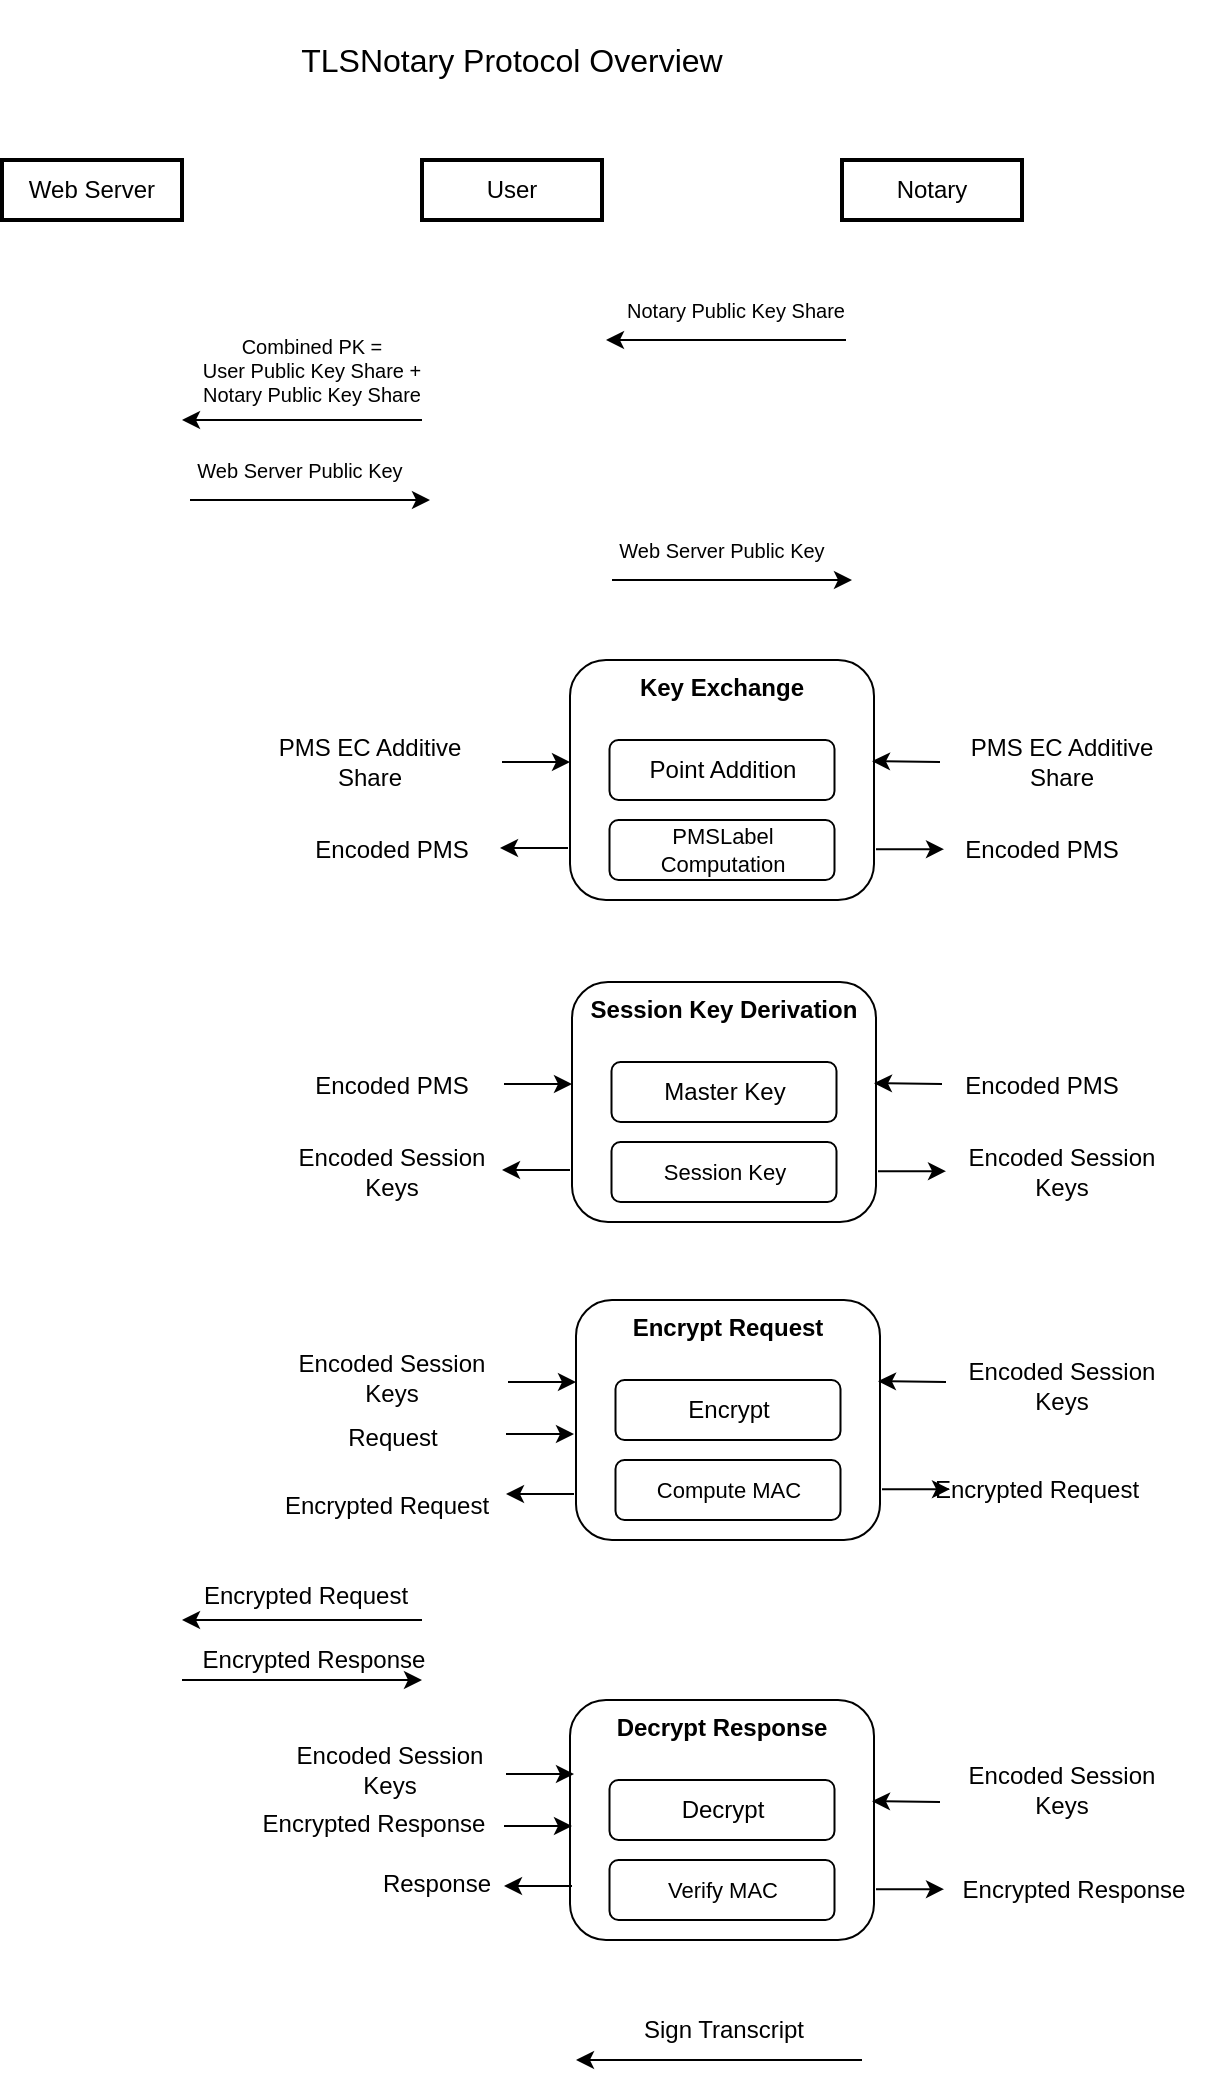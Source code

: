 <mxfile version="21.1.0">
  <diagram name="Page-1" id="eszlM19UStC2sOhDblEI">
    <mxGraphModel dx="1759" dy="928" grid="1" gridSize="10" guides="1" tooltips="1" connect="1" arrows="1" fold="1" page="1" pageScale="1" pageWidth="850" pageHeight="1100" math="0" shadow="0">
      <root>
        <mxCell id="0" />
        <mxCell id="1" parent="0" />
        <mxCell id="yljYMQVLApDA5sVLynB2-1" value="TLSNotary Protocol Overview" style="text;html=1;strokeColor=none;fillColor=none;align=center;verticalAlign=middle;whiteSpace=wrap;rounded=0;fontSize=16;" vertex="1" parent="1">
          <mxGeometry x="260" y="30" width="330" height="60" as="geometry" />
        </mxCell>
        <mxCell id="yljYMQVLApDA5sVLynB2-3" value="Web Server" style="text;html=1;strokeColor=default;fillColor=none;align=center;verticalAlign=middle;whiteSpace=wrap;rounded=0;strokeWidth=2;" vertex="1" parent="1">
          <mxGeometry x="170" y="110" width="90" height="30" as="geometry" />
        </mxCell>
        <mxCell id="yljYMQVLApDA5sVLynB2-4" value="User" style="text;html=1;strokeColor=default;fillColor=none;align=center;verticalAlign=middle;whiteSpace=wrap;rounded=0;strokeWidth=2;" vertex="1" parent="1">
          <mxGeometry x="380" y="110" width="90" height="30" as="geometry" />
        </mxCell>
        <mxCell id="yljYMQVLApDA5sVLynB2-5" value="Notary" style="text;html=1;strokeColor=default;fillColor=none;align=center;verticalAlign=middle;whiteSpace=wrap;rounded=0;strokeWidth=2;" vertex="1" parent="1">
          <mxGeometry x="590" y="110" width="90" height="30" as="geometry" />
        </mxCell>
        <mxCell id="yljYMQVLApDA5sVLynB2-8" value="" style="group" vertex="1" connectable="0" parent="1">
          <mxGeometry x="472" y="170" width="130" height="30" as="geometry" />
        </mxCell>
        <mxCell id="yljYMQVLApDA5sVLynB2-6" value="" style="endArrow=classic;html=1;rounded=0;" edge="1" parent="yljYMQVLApDA5sVLynB2-8">
          <mxGeometry width="50" height="50" relative="1" as="geometry">
            <mxPoint x="120" y="30" as="sourcePoint" />
            <mxPoint y="30" as="targetPoint" />
          </mxGeometry>
        </mxCell>
        <mxCell id="yljYMQVLApDA5sVLynB2-7" value="&lt;font style=&quot;font-size: 10px;&quot;&gt;Notary Public Key Share&lt;br&gt;&lt;/font&gt;" style="text;html=1;strokeColor=none;fillColor=none;align=center;verticalAlign=middle;whiteSpace=wrap;rounded=0;" vertex="1" parent="yljYMQVLApDA5sVLynB2-8">
          <mxGeometry width="130" height="30" as="geometry" />
        </mxCell>
        <mxCell id="yljYMQVLApDA5sVLynB2-11" value="" style="endArrow=classic;html=1;rounded=0;" edge="1" parent="1">
          <mxGeometry width="50" height="50" relative="1" as="geometry">
            <mxPoint x="380" y="240" as="sourcePoint" />
            <mxPoint x="260" y="240" as="targetPoint" />
          </mxGeometry>
        </mxCell>
        <mxCell id="yljYMQVLApDA5sVLynB2-12" value="&lt;div style=&quot;font-size: 10px;&quot;&gt;&lt;font style=&quot;font-size: 10px;&quot;&gt;Combined PK =&lt;/font&gt;&lt;/div&gt;&lt;div style=&quot;font-size: 10px;&quot;&gt;&lt;font style=&quot;font-size: 10px;&quot;&gt;User Public Key Share +&lt;/font&gt;&lt;/div&gt;&lt;div style=&quot;font-size: 10px;&quot;&gt;&lt;font style=&quot;font-size: 10px;&quot;&gt;Notary Public Key Share&lt;font style=&quot;font-size: 10px;&quot;&gt;&lt;br&gt;&lt;/font&gt;&lt;/font&gt;&lt;/div&gt;" style="text;html=1;strokeColor=none;fillColor=none;align=center;verticalAlign=middle;whiteSpace=wrap;rounded=0;" vertex="1" parent="1">
          <mxGeometry x="260" y="200" width="130" height="30" as="geometry" />
        </mxCell>
        <mxCell id="yljYMQVLApDA5sVLynB2-13" value="" style="endArrow=classic;html=1;rounded=0;" edge="1" parent="1">
          <mxGeometry width="50" height="50" relative="1" as="geometry">
            <mxPoint x="264" y="280" as="sourcePoint" />
            <mxPoint x="384" y="280" as="targetPoint" />
          </mxGeometry>
        </mxCell>
        <mxCell id="yljYMQVLApDA5sVLynB2-14" value="Web Server Public Key" style="text;html=1;strokeColor=none;fillColor=none;align=center;verticalAlign=middle;whiteSpace=wrap;rounded=0;fontSize=10;" vertex="1" parent="1">
          <mxGeometry x="264" y="250" width="110" height="30" as="geometry" />
        </mxCell>
        <mxCell id="yljYMQVLApDA5sVLynB2-15" value="" style="endArrow=classic;html=1;rounded=0;" edge="1" parent="1">
          <mxGeometry width="50" height="50" relative="1" as="geometry">
            <mxPoint x="475" y="320" as="sourcePoint" />
            <mxPoint x="595" y="320" as="targetPoint" />
          </mxGeometry>
        </mxCell>
        <mxCell id="yljYMQVLApDA5sVLynB2-16" value="Web Server Public Key" style="text;html=1;strokeColor=none;fillColor=none;align=center;verticalAlign=middle;whiteSpace=wrap;rounded=0;fontSize=10;" vertex="1" parent="1">
          <mxGeometry x="475" y="290" width="110" height="30" as="geometry" />
        </mxCell>
        <mxCell id="yljYMQVLApDA5sVLynB2-17" value="&lt;b&gt;Key Exchange&lt;/b&gt;" style="rounded=1;whiteSpace=wrap;html=1;verticalAlign=top;" vertex="1" parent="1">
          <mxGeometry x="454" y="360" width="152" height="120" as="geometry" />
        </mxCell>
        <mxCell id="yljYMQVLApDA5sVLynB2-18" value="Point Addition" style="rounded=1;whiteSpace=wrap;html=1;" vertex="1" parent="1">
          <mxGeometry x="473.75" y="400" width="112.5" height="30" as="geometry" />
        </mxCell>
        <mxCell id="yljYMQVLApDA5sVLynB2-20" value="" style="endArrow=classic;html=1;rounded=0;" edge="1" parent="1">
          <mxGeometry width="50" height="50" relative="1" as="geometry">
            <mxPoint x="420" y="411" as="sourcePoint" />
            <mxPoint x="454" y="411" as="targetPoint" />
          </mxGeometry>
        </mxCell>
        <mxCell id="yljYMQVLApDA5sVLynB2-21" value="" style="endArrow=classic;html=1;rounded=0;" edge="1" parent="1">
          <mxGeometry width="50" height="50" relative="1" as="geometry">
            <mxPoint x="453" y="454" as="sourcePoint" />
            <mxPoint x="419" y="454" as="targetPoint" />
          </mxGeometry>
        </mxCell>
        <mxCell id="yljYMQVLApDA5sVLynB2-22" value="&lt;div style=&quot;font-size: 11px;&quot;&gt;PMSLabel&lt;/div&gt;&lt;div style=&quot;font-size: 11px;&quot;&gt;Computation&lt;br style=&quot;font-size: 11px;&quot;&gt;&lt;/div&gt;" style="rounded=1;whiteSpace=wrap;html=1;fontSize=11;" vertex="1" parent="1">
          <mxGeometry x="473.75" y="440" width="112.5" height="30" as="geometry" />
        </mxCell>
        <mxCell id="yljYMQVLApDA5sVLynB2-23" value="" style="endArrow=classic;html=1;rounded=0;" edge="1" parent="1">
          <mxGeometry width="50" height="50" relative="1" as="geometry">
            <mxPoint x="639" y="411" as="sourcePoint" />
            <mxPoint x="605" y="410.58" as="targetPoint" />
          </mxGeometry>
        </mxCell>
        <mxCell id="yljYMQVLApDA5sVLynB2-24" value="" style="endArrow=classic;html=1;rounded=0;" edge="1" parent="1">
          <mxGeometry width="50" height="50" relative="1" as="geometry">
            <mxPoint x="607" y="454.58" as="sourcePoint" />
            <mxPoint x="641" y="454.58" as="targetPoint" />
          </mxGeometry>
        </mxCell>
        <mxCell id="yljYMQVLApDA5sVLynB2-25" value="&lt;b&gt;Session Key Derivation&lt;br&gt;&lt;/b&gt;" style="rounded=1;whiteSpace=wrap;html=1;verticalAlign=top;" vertex="1" parent="1">
          <mxGeometry x="455" y="521" width="152" height="120" as="geometry" />
        </mxCell>
        <mxCell id="yljYMQVLApDA5sVLynB2-26" value="Master Key" style="rounded=1;whiteSpace=wrap;html=1;" vertex="1" parent="1">
          <mxGeometry x="474.75" y="561" width="112.5" height="30" as="geometry" />
        </mxCell>
        <mxCell id="yljYMQVLApDA5sVLynB2-27" value="" style="endArrow=classic;html=1;rounded=0;" edge="1" parent="1">
          <mxGeometry width="50" height="50" relative="1" as="geometry">
            <mxPoint x="421" y="572" as="sourcePoint" />
            <mxPoint x="455" y="572" as="targetPoint" />
          </mxGeometry>
        </mxCell>
        <mxCell id="yljYMQVLApDA5sVLynB2-28" value="" style="endArrow=classic;html=1;rounded=0;" edge="1" parent="1">
          <mxGeometry width="50" height="50" relative="1" as="geometry">
            <mxPoint x="454" y="615" as="sourcePoint" />
            <mxPoint x="420" y="615" as="targetPoint" />
          </mxGeometry>
        </mxCell>
        <mxCell id="yljYMQVLApDA5sVLynB2-29" value="Session Key" style="rounded=1;whiteSpace=wrap;html=1;fontSize=11;" vertex="1" parent="1">
          <mxGeometry x="474.75" y="601" width="112.5" height="30" as="geometry" />
        </mxCell>
        <mxCell id="yljYMQVLApDA5sVLynB2-30" value="" style="endArrow=classic;html=1;rounded=0;" edge="1" parent="1">
          <mxGeometry width="50" height="50" relative="1" as="geometry">
            <mxPoint x="640" y="572" as="sourcePoint" />
            <mxPoint x="606" y="571.58" as="targetPoint" />
          </mxGeometry>
        </mxCell>
        <mxCell id="yljYMQVLApDA5sVLynB2-31" value="" style="endArrow=classic;html=1;rounded=0;" edge="1" parent="1">
          <mxGeometry width="50" height="50" relative="1" as="geometry">
            <mxPoint x="608" y="615.58" as="sourcePoint" />
            <mxPoint x="642" y="615.58" as="targetPoint" />
          </mxGeometry>
        </mxCell>
        <mxCell id="yljYMQVLApDA5sVLynB2-33" value="&lt;b&gt;Encrypt Request&lt;br&gt;&lt;/b&gt;" style="rounded=1;whiteSpace=wrap;html=1;verticalAlign=top;" vertex="1" parent="1">
          <mxGeometry x="457" y="680" width="152" height="120" as="geometry" />
        </mxCell>
        <mxCell id="yljYMQVLApDA5sVLynB2-34" value="Encrypt" style="rounded=1;whiteSpace=wrap;html=1;" vertex="1" parent="1">
          <mxGeometry x="476.75" y="720" width="112.5" height="30" as="geometry" />
        </mxCell>
        <mxCell id="yljYMQVLApDA5sVLynB2-35" value="" style="endArrow=classic;html=1;rounded=0;" edge="1" parent="1">
          <mxGeometry width="50" height="50" relative="1" as="geometry">
            <mxPoint x="423" y="721" as="sourcePoint" />
            <mxPoint x="457" y="721" as="targetPoint" />
          </mxGeometry>
        </mxCell>
        <mxCell id="yljYMQVLApDA5sVLynB2-36" value="" style="endArrow=classic;html=1;rounded=0;" edge="1" parent="1">
          <mxGeometry width="50" height="50" relative="1" as="geometry">
            <mxPoint x="456" y="777" as="sourcePoint" />
            <mxPoint x="422" y="777" as="targetPoint" />
          </mxGeometry>
        </mxCell>
        <mxCell id="yljYMQVLApDA5sVLynB2-37" value="Compute MAC" style="rounded=1;whiteSpace=wrap;html=1;fontSize=11;" vertex="1" parent="1">
          <mxGeometry x="476.75" y="760" width="112.5" height="30" as="geometry" />
        </mxCell>
        <mxCell id="yljYMQVLApDA5sVLynB2-38" value="" style="endArrow=classic;html=1;rounded=0;" edge="1" parent="1">
          <mxGeometry width="50" height="50" relative="1" as="geometry">
            <mxPoint x="642" y="721" as="sourcePoint" />
            <mxPoint x="608" y="720.58" as="targetPoint" />
          </mxGeometry>
        </mxCell>
        <mxCell id="yljYMQVLApDA5sVLynB2-39" value="" style="endArrow=classic;html=1;rounded=0;" edge="1" parent="1">
          <mxGeometry width="50" height="50" relative="1" as="geometry">
            <mxPoint x="610" y="774.58" as="sourcePoint" />
            <mxPoint x="644" y="774.58" as="targetPoint" />
          </mxGeometry>
        </mxCell>
        <mxCell id="yljYMQVLApDA5sVLynB2-40" value="PMS EC Additive Share" style="text;html=1;strokeColor=none;fillColor=none;align=center;verticalAlign=middle;whiteSpace=wrap;rounded=0;" vertex="1" parent="1">
          <mxGeometry x="294" y="396" width="120" height="30" as="geometry" />
        </mxCell>
        <mxCell id="yljYMQVLApDA5sVLynB2-41" value="&lt;b&gt;Decrypt Response&lt;br&gt;&lt;/b&gt;" style="rounded=1;whiteSpace=wrap;html=1;verticalAlign=top;" vertex="1" parent="1">
          <mxGeometry x="454" y="880" width="152" height="120" as="geometry" />
        </mxCell>
        <mxCell id="yljYMQVLApDA5sVLynB2-42" value="Decrypt" style="rounded=1;whiteSpace=wrap;html=1;" vertex="1" parent="1">
          <mxGeometry x="473.75" y="920" width="112.5" height="30" as="geometry" />
        </mxCell>
        <mxCell id="yljYMQVLApDA5sVLynB2-45" value="Verify MAC" style="rounded=1;whiteSpace=wrap;html=1;fontSize=11;" vertex="1" parent="1">
          <mxGeometry x="473.75" y="960" width="112.5" height="30" as="geometry" />
        </mxCell>
        <mxCell id="yljYMQVLApDA5sVLynB2-46" value="" style="endArrow=classic;html=1;rounded=0;" edge="1" parent="1">
          <mxGeometry width="50" height="50" relative="1" as="geometry">
            <mxPoint x="639" y="931" as="sourcePoint" />
            <mxPoint x="605" y="930.58" as="targetPoint" />
          </mxGeometry>
        </mxCell>
        <mxCell id="yljYMQVLApDA5sVLynB2-47" value="" style="endArrow=classic;html=1;rounded=0;" edge="1" parent="1">
          <mxGeometry width="50" height="50" relative="1" as="geometry">
            <mxPoint x="607" y="974.58" as="sourcePoint" />
            <mxPoint x="641" y="974.58" as="targetPoint" />
          </mxGeometry>
        </mxCell>
        <mxCell id="yljYMQVLApDA5sVLynB2-48" value="PMS EC Additive Share" style="text;html=1;strokeColor=none;fillColor=none;align=center;verticalAlign=middle;whiteSpace=wrap;rounded=0;" vertex="1" parent="1">
          <mxGeometry x="640" y="396" width="120" height="30" as="geometry" />
        </mxCell>
        <mxCell id="yljYMQVLApDA5sVLynB2-49" value="Encoded PMS" style="text;html=1;strokeColor=none;fillColor=none;align=center;verticalAlign=middle;whiteSpace=wrap;rounded=0;" vertex="1" parent="1">
          <mxGeometry x="305" y="440" width="120" height="30" as="geometry" />
        </mxCell>
        <mxCell id="yljYMQVLApDA5sVLynB2-50" value="Encoded PMS" style="text;html=1;strokeColor=none;fillColor=none;align=center;verticalAlign=middle;whiteSpace=wrap;rounded=0;" vertex="1" parent="1">
          <mxGeometry x="630" y="440" width="120" height="30" as="geometry" />
        </mxCell>
        <mxCell id="yljYMQVLApDA5sVLynB2-51" value="Encoded PMS" style="text;html=1;strokeColor=none;fillColor=none;align=center;verticalAlign=middle;whiteSpace=wrap;rounded=0;" vertex="1" parent="1">
          <mxGeometry x="305" y="558" width="120" height="30" as="geometry" />
        </mxCell>
        <mxCell id="yljYMQVLApDA5sVLynB2-52" value="Encoded PMS" style="text;html=1;strokeColor=none;fillColor=none;align=center;verticalAlign=middle;whiteSpace=wrap;rounded=0;" vertex="1" parent="1">
          <mxGeometry x="630" y="558" width="120" height="30" as="geometry" />
        </mxCell>
        <mxCell id="yljYMQVLApDA5sVLynB2-53" value="Encoded Session Keys" style="text;html=1;strokeColor=none;fillColor=none;align=center;verticalAlign=middle;whiteSpace=wrap;rounded=0;" vertex="1" parent="1">
          <mxGeometry x="305" y="601" width="120" height="30" as="geometry" />
        </mxCell>
        <mxCell id="yljYMQVLApDA5sVLynB2-54" value="Encoded Session Keys" style="text;html=1;strokeColor=none;fillColor=none;align=center;verticalAlign=middle;whiteSpace=wrap;rounded=0;" vertex="1" parent="1">
          <mxGeometry x="640" y="601" width="120" height="30" as="geometry" />
        </mxCell>
        <mxCell id="yljYMQVLApDA5sVLynB2-55" value="Encoded Session Keys" style="text;html=1;strokeColor=none;fillColor=none;align=center;verticalAlign=middle;whiteSpace=wrap;rounded=0;" vertex="1" parent="1">
          <mxGeometry x="305" y="704" width="120" height="30" as="geometry" />
        </mxCell>
        <mxCell id="yljYMQVLApDA5sVLynB2-56" value="Encoded Session Keys" style="text;html=1;strokeColor=none;fillColor=none;align=center;verticalAlign=middle;whiteSpace=wrap;rounded=0;" vertex="1" parent="1">
          <mxGeometry x="640" y="708" width="120" height="30" as="geometry" />
        </mxCell>
        <mxCell id="yljYMQVLApDA5sVLynB2-57" value="Encrypted Request" style="text;html=1;strokeColor=none;fillColor=none;align=center;verticalAlign=middle;whiteSpace=wrap;rounded=0;" vertex="1" parent="1">
          <mxGeometry x="305" y="765" width="115" height="35" as="geometry" />
        </mxCell>
        <mxCell id="yljYMQVLApDA5sVLynB2-58" value="" style="endArrow=classic;html=1;rounded=0;" edge="1" parent="1">
          <mxGeometry width="50" height="50" relative="1" as="geometry">
            <mxPoint x="422" y="747" as="sourcePoint" />
            <mxPoint x="456" y="747" as="targetPoint" />
          </mxGeometry>
        </mxCell>
        <mxCell id="yljYMQVLApDA5sVLynB2-61" value="Request" style="text;html=1;strokeColor=none;fillColor=none;align=center;verticalAlign=middle;whiteSpace=wrap;rounded=0;" vertex="1" parent="1">
          <mxGeometry x="308" y="731" width="115" height="35" as="geometry" />
        </mxCell>
        <mxCell id="yljYMQVLApDA5sVLynB2-62" value="Encrypted Request" style="text;html=1;strokeColor=none;fillColor=none;align=center;verticalAlign=middle;whiteSpace=wrap;rounded=0;" vertex="1" parent="1">
          <mxGeometry x="630" y="757.5" width="115" height="35" as="geometry" />
        </mxCell>
        <mxCell id="yljYMQVLApDA5sVLynB2-63" value="" style="endArrow=classic;html=1;rounded=0;" edge="1" parent="1">
          <mxGeometry width="50" height="50" relative="1" as="geometry">
            <mxPoint x="422" y="917" as="sourcePoint" />
            <mxPoint x="456" y="917" as="targetPoint" />
          </mxGeometry>
        </mxCell>
        <mxCell id="yljYMQVLApDA5sVLynB2-64" value="" style="endArrow=classic;html=1;rounded=0;" edge="1" parent="1">
          <mxGeometry width="50" height="50" relative="1" as="geometry">
            <mxPoint x="455" y="973" as="sourcePoint" />
            <mxPoint x="421" y="973" as="targetPoint" />
          </mxGeometry>
        </mxCell>
        <mxCell id="yljYMQVLApDA5sVLynB2-65" value="Encoded Session Keys" style="text;html=1;strokeColor=none;fillColor=none;align=center;verticalAlign=middle;whiteSpace=wrap;rounded=0;" vertex="1" parent="1">
          <mxGeometry x="304" y="900" width="120" height="30" as="geometry" />
        </mxCell>
        <mxCell id="yljYMQVLApDA5sVLynB2-66" value="Response" style="text;html=1;strokeColor=none;fillColor=none;align=center;verticalAlign=middle;whiteSpace=wrap;rounded=0;" vertex="1" parent="1">
          <mxGeometry x="330" y="954" width="115" height="35" as="geometry" />
        </mxCell>
        <mxCell id="yljYMQVLApDA5sVLynB2-67" value="" style="endArrow=classic;html=1;rounded=0;" edge="1" parent="1">
          <mxGeometry width="50" height="50" relative="1" as="geometry">
            <mxPoint x="421" y="943" as="sourcePoint" />
            <mxPoint x="455" y="943" as="targetPoint" />
          </mxGeometry>
        </mxCell>
        <mxCell id="yljYMQVLApDA5sVLynB2-68" value="Encrypted Response" style="text;html=1;strokeColor=none;fillColor=none;align=center;verticalAlign=middle;whiteSpace=wrap;rounded=0;" vertex="1" parent="1">
          <mxGeometry x="290" y="924" width="132" height="35" as="geometry" />
        </mxCell>
        <mxCell id="yljYMQVLApDA5sVLynB2-69" value="Encrypted Response" style="text;html=1;strokeColor=none;fillColor=none;align=center;verticalAlign=middle;whiteSpace=wrap;rounded=0;" vertex="1" parent="1">
          <mxGeometry x="640" y="957.5" width="132" height="35" as="geometry" />
        </mxCell>
        <mxCell id="yljYMQVLApDA5sVLynB2-70" value="Encoded Session Keys" style="text;html=1;strokeColor=none;fillColor=none;align=center;verticalAlign=middle;whiteSpace=wrap;rounded=0;" vertex="1" parent="1">
          <mxGeometry x="640" y="910" width="120" height="30" as="geometry" />
        </mxCell>
        <mxCell id="yljYMQVLApDA5sVLynB2-71" value="" style="endArrow=classic;html=1;rounded=0;" edge="1" parent="1">
          <mxGeometry width="50" height="50" relative="1" as="geometry">
            <mxPoint x="380" y="840" as="sourcePoint" />
            <mxPoint x="260" y="840" as="targetPoint" />
          </mxGeometry>
        </mxCell>
        <mxCell id="yljYMQVLApDA5sVLynB2-72" value="" style="endArrow=classic;html=1;rounded=0;" edge="1" parent="1">
          <mxGeometry width="50" height="50" relative="1" as="geometry">
            <mxPoint x="260" y="870" as="sourcePoint" />
            <mxPoint x="380" y="870" as="targetPoint" />
          </mxGeometry>
        </mxCell>
        <mxCell id="yljYMQVLApDA5sVLynB2-73" value="Encrypted Request" style="text;html=1;strokeColor=none;fillColor=none;align=center;verticalAlign=middle;whiteSpace=wrap;rounded=0;" vertex="1" parent="1">
          <mxGeometry x="257" y="813" width="130" height="30" as="geometry" />
        </mxCell>
        <mxCell id="yljYMQVLApDA5sVLynB2-74" value="Encrypted Response" style="text;html=1;strokeColor=none;fillColor=none;align=center;verticalAlign=middle;whiteSpace=wrap;rounded=0;" vertex="1" parent="1">
          <mxGeometry x="261" y="845" width="130" height="30" as="geometry" />
        </mxCell>
        <mxCell id="yljYMQVLApDA5sVLynB2-75" value="" style="endArrow=classic;html=1;rounded=0;" edge="1" parent="1">
          <mxGeometry width="50" height="50" relative="1" as="geometry">
            <mxPoint x="600" y="1060" as="sourcePoint" />
            <mxPoint x="457" y="1060" as="targetPoint" />
          </mxGeometry>
        </mxCell>
        <mxCell id="yljYMQVLApDA5sVLynB2-76" value="Sign Transcript" style="text;html=1;strokeColor=none;fillColor=none;align=center;verticalAlign=middle;whiteSpace=wrap;rounded=0;" vertex="1" parent="1">
          <mxGeometry x="471" y="1030" width="120" height="30" as="geometry" />
        </mxCell>
      </root>
    </mxGraphModel>
  </diagram>
</mxfile>
